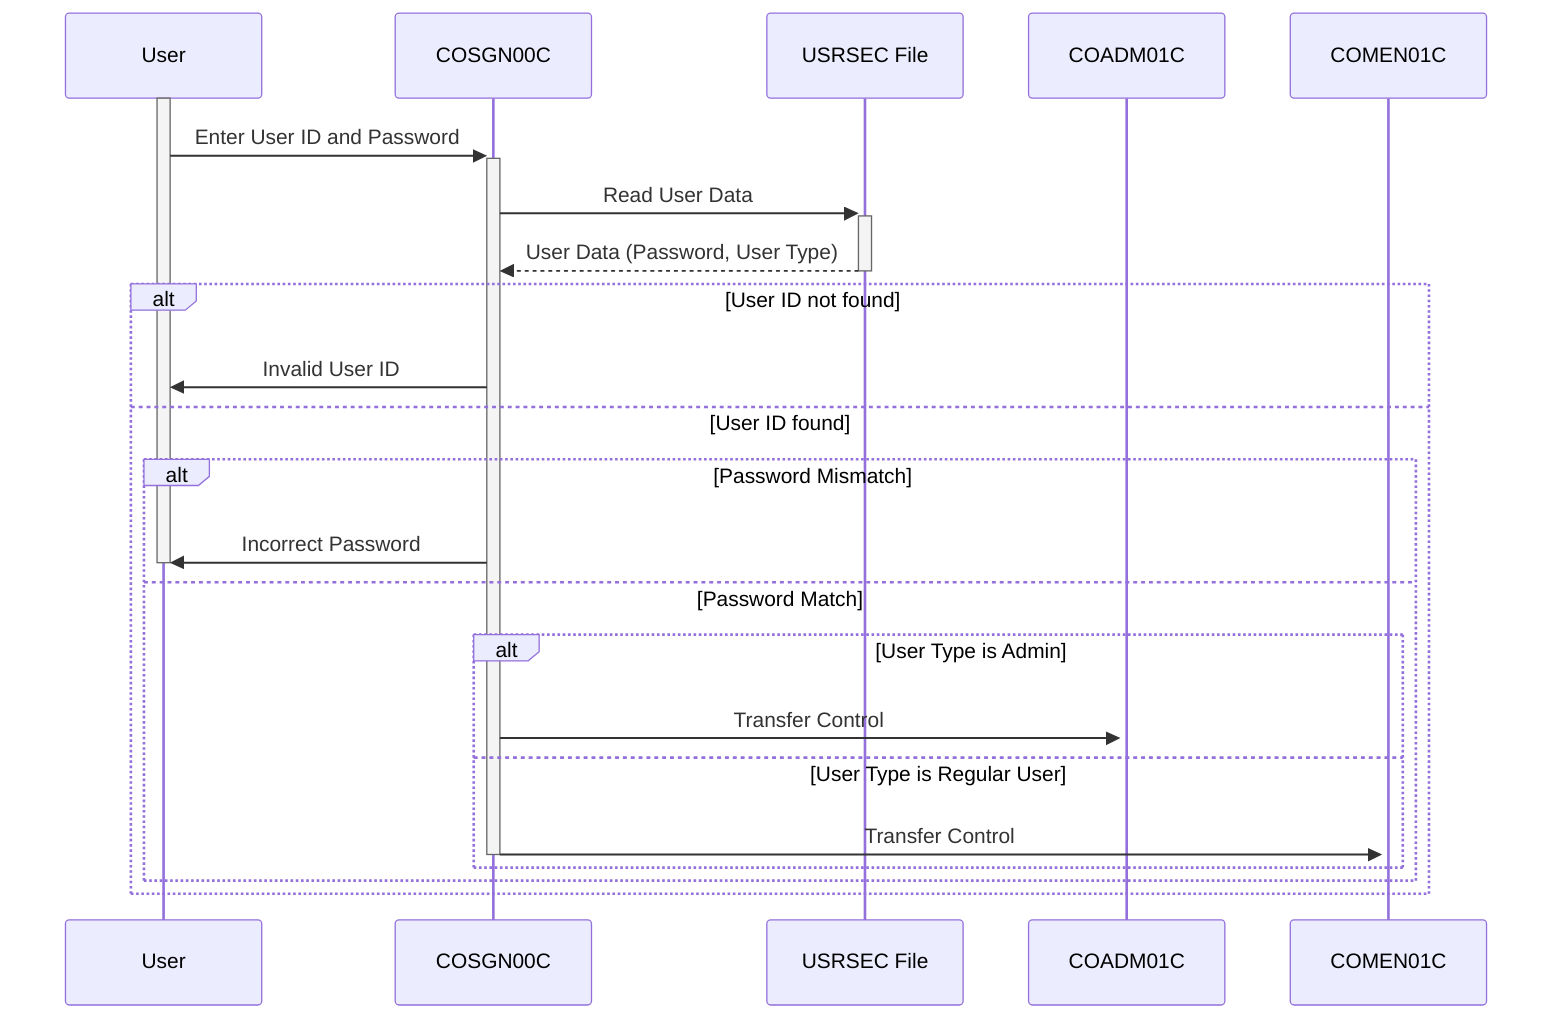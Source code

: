 sequenceDiagram
    participant User
    participant COSGN00C
    participant USRSEC File
    participant COADM01C
    participant COMEN01C

    activate User
    User->>+COSGN00C: Enter User ID and Password
    COSGN00C->>+USRSEC File: Read User Data
    USRSEC File-->>-COSGN00C: User Data (Password, User Type)
    
    alt User ID not found
        COSGN00C->>User: Invalid User ID
            else User ID found
        alt Password Mismatch
            COSGN00C->>User: Incorrect Password
            deactivate User
        else Password Match
            alt User Type is Admin
                COSGN00C->>+COADM01C: Transfer Control 
                            else User Type is Regular User
                COSGN00C->>+COMEN01C: Transfer Control
                deactivate COSGN00C
            end
        end
    end